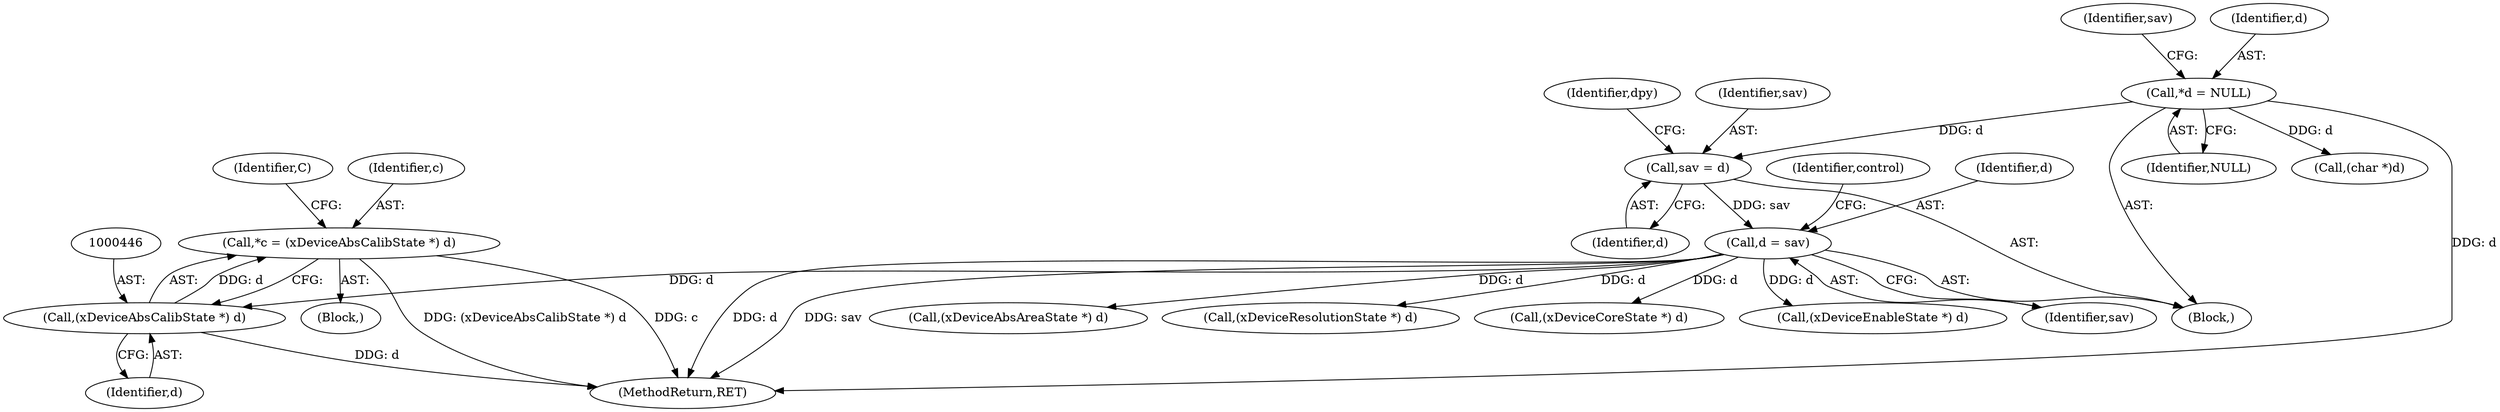 digraph "0_libXi_19a9cd607de73947fcfb104682f203ffe4e1f4e5_0@pointer" {
"1000443" [label="(Call,*c = (xDeviceAbsCalibState *) d)"];
"1000445" [label="(Call,(xDeviceAbsCalibState *) d)"];
"1000339" [label="(Call,d = sav)"];
"1000221" [label="(Call,sav = d)"];
"1000115" [label="(Call,*d = NULL)"];
"1000447" [label="(Identifier,d)"];
"1000443" [label="(Call,*c = (xDeviceAbsCalibState *) d)"];
"1000450" [label="(Identifier,C)"];
"1000340" [label="(Identifier,d)"];
"1000117" [label="(Identifier,NULL)"];
"1000441" [label="(Block,)"];
"1000527" [label="(Call,(xDeviceAbsAreaState *) d)"];
"1000226" [label="(Call,(char *)d)"];
"1000120" [label="(Identifier,sav)"];
"1000225" [label="(Identifier,dpy)"];
"1000354" [label="(Call,(xDeviceResolutionState *) d)"];
"1000444" [label="(Identifier,c)"];
"1000595" [label="(Call,(xDeviceCoreState *) d)"];
"1000635" [label="(Call,(xDeviceEnableState *) d)"];
"1000116" [label="(Identifier,d)"];
"1000222" [label="(Identifier,sav)"];
"1000221" [label="(Call,sav = d)"];
"1000341" [label="(Identifier,sav)"];
"1000115" [label="(Call,*d = NULL)"];
"1000343" [label="(Identifier,control)"];
"1000445" [label="(Call,(xDeviceAbsCalibState *) d)"];
"1000105" [label="(Block,)"];
"1000665" [label="(MethodReturn,RET)"];
"1000223" [label="(Identifier,d)"];
"1000339" [label="(Call,d = sav)"];
"1000443" -> "1000441"  [label="AST: "];
"1000443" -> "1000445"  [label="CFG: "];
"1000444" -> "1000443"  [label="AST: "];
"1000445" -> "1000443"  [label="AST: "];
"1000450" -> "1000443"  [label="CFG: "];
"1000443" -> "1000665"  [label="DDG: (xDeviceAbsCalibState *) d"];
"1000443" -> "1000665"  [label="DDG: c"];
"1000445" -> "1000443"  [label="DDG: d"];
"1000445" -> "1000447"  [label="CFG: "];
"1000446" -> "1000445"  [label="AST: "];
"1000447" -> "1000445"  [label="AST: "];
"1000445" -> "1000665"  [label="DDG: d"];
"1000339" -> "1000445"  [label="DDG: d"];
"1000339" -> "1000105"  [label="AST: "];
"1000339" -> "1000341"  [label="CFG: "];
"1000340" -> "1000339"  [label="AST: "];
"1000341" -> "1000339"  [label="AST: "];
"1000343" -> "1000339"  [label="CFG: "];
"1000339" -> "1000665"  [label="DDG: d"];
"1000339" -> "1000665"  [label="DDG: sav"];
"1000221" -> "1000339"  [label="DDG: sav"];
"1000339" -> "1000354"  [label="DDG: d"];
"1000339" -> "1000527"  [label="DDG: d"];
"1000339" -> "1000595"  [label="DDG: d"];
"1000339" -> "1000635"  [label="DDG: d"];
"1000221" -> "1000105"  [label="AST: "];
"1000221" -> "1000223"  [label="CFG: "];
"1000222" -> "1000221"  [label="AST: "];
"1000223" -> "1000221"  [label="AST: "];
"1000225" -> "1000221"  [label="CFG: "];
"1000115" -> "1000221"  [label="DDG: d"];
"1000115" -> "1000105"  [label="AST: "];
"1000115" -> "1000117"  [label="CFG: "];
"1000116" -> "1000115"  [label="AST: "];
"1000117" -> "1000115"  [label="AST: "];
"1000120" -> "1000115"  [label="CFG: "];
"1000115" -> "1000665"  [label="DDG: d"];
"1000115" -> "1000226"  [label="DDG: d"];
}
